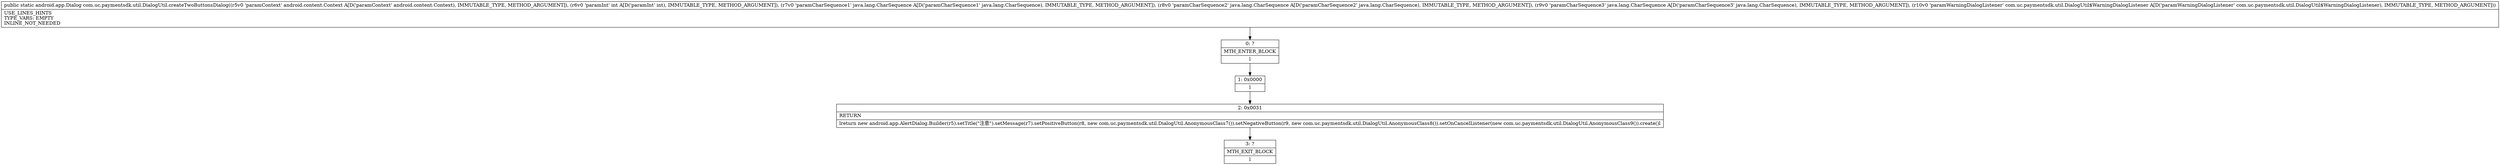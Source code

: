 digraph "CFG forcom.uc.paymentsdk.util.DialogUtil.createTwoButtonsDialog(Landroid\/content\/Context;ILjava\/lang\/CharSequence;Ljava\/lang\/CharSequence;Ljava\/lang\/CharSequence;Lcom\/uc\/paymentsdk\/util\/DialogUtil$WarningDialogListener;)Landroid\/app\/Dialog;" {
Node_0 [shape=record,label="{0\:\ ?|MTH_ENTER_BLOCK\l|l}"];
Node_1 [shape=record,label="{1\:\ 0x0000|l}"];
Node_2 [shape=record,label="{2\:\ 0x0031|RETURN\l|lreturn new android.app.AlertDialog.Builder(r5).setTitle(\"注意\").setMessage(r7).setPositiveButton(r8, new com.uc.paymentsdk.util.DialogUtil.AnonymousClass7()).setNegativeButton(r9, new com.uc.paymentsdk.util.DialogUtil.AnonymousClass8()).setOnCancelListener(new com.uc.paymentsdk.util.DialogUtil.AnonymousClass9()).create()l}"];
Node_3 [shape=record,label="{3\:\ ?|MTH_EXIT_BLOCK\l|l}"];
MethodNode[shape=record,label="{public static android.app.Dialog com.uc.paymentsdk.util.DialogUtil.createTwoButtonsDialog((r5v0 'paramContext' android.content.Context A[D('paramContext' android.content.Context), IMMUTABLE_TYPE, METHOD_ARGUMENT]), (r6v0 'paramInt' int A[D('paramInt' int), IMMUTABLE_TYPE, METHOD_ARGUMENT]), (r7v0 'paramCharSequence1' java.lang.CharSequence A[D('paramCharSequence1' java.lang.CharSequence), IMMUTABLE_TYPE, METHOD_ARGUMENT]), (r8v0 'paramCharSequence2' java.lang.CharSequence A[D('paramCharSequence2' java.lang.CharSequence), IMMUTABLE_TYPE, METHOD_ARGUMENT]), (r9v0 'paramCharSequence3' java.lang.CharSequence A[D('paramCharSequence3' java.lang.CharSequence), IMMUTABLE_TYPE, METHOD_ARGUMENT]), (r10v0 'paramWarningDialogListener' com.uc.paymentsdk.util.DialogUtil$WarningDialogListener A[D('paramWarningDialogListener' com.uc.paymentsdk.util.DialogUtil$WarningDialogListener), IMMUTABLE_TYPE, METHOD_ARGUMENT]))  | USE_LINES_HINTS\lTYPE_VARS: EMPTY\lINLINE_NOT_NEEDED\l}"];
MethodNode -> Node_0;
Node_0 -> Node_1;
Node_1 -> Node_2;
Node_2 -> Node_3;
}

